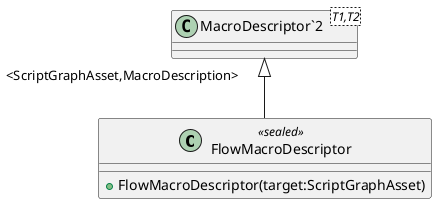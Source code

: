 @startuml
class FlowMacroDescriptor <<sealed>> {
    + FlowMacroDescriptor(target:ScriptGraphAsset)
}
class "MacroDescriptor`2"<T1,T2> {
}
"MacroDescriptor`2" "<ScriptGraphAsset,MacroDescription>" <|-- FlowMacroDescriptor
@enduml
